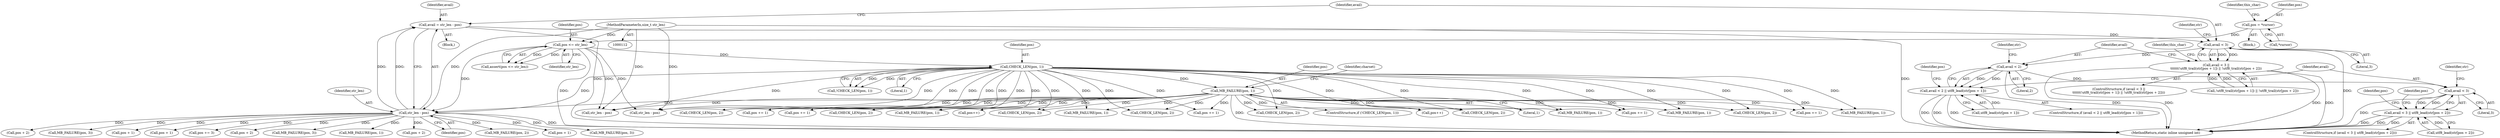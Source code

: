 digraph "0_php-src_0da8b8b801f9276359262f1ef8274c7812d3dfda?w=1_3@integer" {
"1000241" [label="(Call,avail = str_len - pos)"];
"1000243" [label="(Call,str_len - pos)"];
"1000133" [label="(Call,pos <= str_len)"];
"1000120" [label="(Call,pos = *cursor)"];
"1000115" [label="(MethodParameterIn,size_t str_len)"];
"1000141" [label="(Call,MB_FAILURE(pos, 1))"];
"1000138" [label="(Call,CHECK_LEN(pos, 1))"];
"1000248" [label="(Call,avail < 3)"];
"1000247" [label="(Call,avail < 3 ||\n\t\t\t\t\t\t!utf8_trail(str[pos + 1]) || !utf8_trail(str[pos + 2]))"];
"1000269" [label="(Call,avail < 2)"];
"1000268" [label="(Call,avail < 2 || utf8_lead(str[pos + 1]))"];
"1000284" [label="(Call,avail < 3)"];
"1000283" [label="(Call,avail < 3 || utf8_lead(str[pos + 2]))"];
"1000249" [label="(Identifier,avail)"];
"1000723" [label="(Call,pos += 1)"];
"1000274" [label="(Identifier,str)"];
"1000822" [label="(Call,MB_FAILURE(pos, 1))"];
"1000243" [label="(Call,str_len - pos)"];
"1000298" [label="(Identifier,pos)"];
"1000120" [label="(Call,pos = *cursor)"];
"1000286" [label="(Literal,3)"];
"1000293" [label="(Call,MB_FAILURE(pos, 2))"];
"1000514" [label="(Call,CHECK_LEN(pos, 2))"];
"1000956" [label="(Call,str_len - pos)"];
"1000137" [label="(Call,!CHECK_LEN(pos, 1))"];
"1000675" [label="(Call,CHECK_LEN(pos, 2))"];
"1001091" [label="(Call,MB_FAILURE(pos, 1))"];
"1000313" [label="(Call,pos + 1)"];
"1000134" [label="(Identifier,pos)"];
"1000271" [label="(Literal,2)"];
"1000330" [label="(Call,MB_FAILURE(pos, 3))"];
"1000139" [label="(Identifier,pos)"];
"1000122" [label="(Call,*cursor)"];
"1000846" [label="(Call,CHECK_LEN(pos, 2))"];
"1000290" [label="(Call,pos + 2)"];
"1000285" [label="(Identifier,avail)"];
"1000182" [label="(Call,CHECK_LEN(pos, 2))"];
"1000136" [label="(ControlStructure,if (!CHECK_LEN(pos, 1)))"];
"1000297" [label="(Call,MB_FAILURE(pos, 3))"];
"1000275" [label="(Call,pos + 1)"];
"1000256" [label="(Call,pos + 1)"];
"1000118" [label="(Block,)"];
"1000255" [label="(Identifier,str)"];
"1001100" [label="(Call,pos++)"];
"1000346" [label="(Call,pos += 3)"];
"1000760" [label="(Call,CHECK_LEN(pos, 2))"];
"1000246" [label="(ControlStructure,if (avail < 3 ||\n\t\t\t\t\t\t!utf8_trail(str[pos + 1]) || !utf8_trail(str[pos + 2])))"];
"1000143" [label="(Literal,1)"];
"1000126" [label="(Identifier,this_char)"];
"1000132" [label="(Call,assert(pos <= str_len))"];
"1000901" [label="(Call,CHECK_LEN(pos, 2))"];
"1000140" [label="(Literal,1)"];
"1000268" [label="(Call,avail < 2 || utf8_lead(str[pos + 1]))"];
"1000142" [label="(Identifier,pos)"];
"1000279" [label="(Identifier,pos)"];
"1000244" [label="(Identifier,str_len)"];
"1000115" [label="(MethodParameterIn,size_t str_len)"];
"1000270" [label="(Identifier,avail)"];
"1000564" [label="(Call,pos += 1)"];
"1001086" [label="(Call,pos += 1)"];
"1000588" [label="(Call,CHECK_LEN(pos, 2))"];
"1000133" [label="(Call,pos <= str_len)"];
"1000141" [label="(Call,MB_FAILURE(pos, 1))"];
"1001109" [label="(MethodReturn,static inline unsigned int)"];
"1000263" [label="(Call,pos + 2)"];
"1000241" [label="(Call,avail = str_len - pos)"];
"1000272" [label="(Call,utf8_lead(str[pos + 1]))"];
"1000294" [label="(Identifier,pos)"];
"1000239" [label="(Block,)"];
"1000171" [label="(Call,MB_FAILURE(pos, 1))"];
"1000248" [label="(Call,avail < 3)"];
"1000343" [label="(Call,MB_FAILURE(pos, 3))"];
"1000247" [label="(Call,avail < 3 ||\n\t\t\t\t\t\t!utf8_trail(str[pos + 1]) || !utf8_trail(str[pos + 2]))"];
"1000283" [label="(Call,avail < 3 || utf8_lead(str[pos + 2]))"];
"1000138" [label="(Call,CHECK_LEN(pos, 1))"];
"1000145" [label="(Identifier,charset)"];
"1000267" [label="(ControlStructure,if (avail < 2 || utf8_lead(str[pos + 1])))"];
"1000163" [label="(Call,pos++)"];
"1000278" [label="(Call,MB_FAILURE(pos, 1))"];
"1000242" [label="(Identifier,avail)"];
"1000251" [label="(Call,!utf8_trail(str[pos + 1]) || !utf8_trail(str[pos + 2]))"];
"1000284" [label="(Call,avail < 3)"];
"1000651" [label="(Call,pos += 1)"];
"1000135" [label="(Identifier,str_len)"];
"1000301" [label="(Identifier,this_char)"];
"1000728" [label="(Call,MB_FAILURE(pos, 1))"];
"1000269" [label="(Call,avail < 2)"];
"1000282" [label="(ControlStructure,if (avail < 3 || utf8_lead(str[pos + 2])))"];
"1000287" [label="(Call,utf8_lead(str[pos + 2]))"];
"1000817" [label="(Call,pos += 1)"];
"1000358" [label="(Call,str_len - pos)"];
"1000289" [label="(Identifier,str)"];
"1000321" [label="(Call,pos + 2)"];
"1000245" [label="(Identifier,pos)"];
"1000250" [label="(Literal,3)"];
"1000490" [label="(Call,MB_FAILURE(pos, 1))"];
"1000121" [label="(Identifier,pos)"];
"1000241" -> "1000239"  [label="AST: "];
"1000241" -> "1000243"  [label="CFG: "];
"1000242" -> "1000241"  [label="AST: "];
"1000243" -> "1000241"  [label="AST: "];
"1000249" -> "1000241"  [label="CFG: "];
"1000241" -> "1001109"  [label="DDG: "];
"1000243" -> "1000241"  [label="DDG: "];
"1000243" -> "1000241"  [label="DDG: "];
"1000241" -> "1000248"  [label="DDG: "];
"1000243" -> "1000245"  [label="CFG: "];
"1000244" -> "1000243"  [label="AST: "];
"1000245" -> "1000243"  [label="AST: "];
"1000243" -> "1001109"  [label="DDG: "];
"1000133" -> "1000243"  [label="DDG: "];
"1000115" -> "1000243"  [label="DDG: "];
"1000141" -> "1000243"  [label="DDG: "];
"1000138" -> "1000243"  [label="DDG: "];
"1000243" -> "1000256"  [label="DDG: "];
"1000243" -> "1000263"  [label="DDG: "];
"1000243" -> "1000275"  [label="DDG: "];
"1000243" -> "1000278"  [label="DDG: "];
"1000243" -> "1000290"  [label="DDG: "];
"1000243" -> "1000293"  [label="DDG: "];
"1000243" -> "1000297"  [label="DDG: "];
"1000243" -> "1000313"  [label="DDG: "];
"1000243" -> "1000321"  [label="DDG: "];
"1000243" -> "1000330"  [label="DDG: "];
"1000243" -> "1000343"  [label="DDG: "];
"1000243" -> "1000346"  [label="DDG: "];
"1000133" -> "1000132"  [label="AST: "];
"1000133" -> "1000135"  [label="CFG: "];
"1000134" -> "1000133"  [label="AST: "];
"1000135" -> "1000133"  [label="AST: "];
"1000132" -> "1000133"  [label="CFG: "];
"1000133" -> "1001109"  [label="DDG: "];
"1000133" -> "1000132"  [label="DDG: "];
"1000133" -> "1000132"  [label="DDG: "];
"1000120" -> "1000133"  [label="DDG: "];
"1000115" -> "1000133"  [label="DDG: "];
"1000133" -> "1000138"  [label="DDG: "];
"1000133" -> "1000358"  [label="DDG: "];
"1000133" -> "1000956"  [label="DDG: "];
"1000120" -> "1000118"  [label="AST: "];
"1000120" -> "1000122"  [label="CFG: "];
"1000121" -> "1000120"  [label="AST: "];
"1000122" -> "1000120"  [label="AST: "];
"1000126" -> "1000120"  [label="CFG: "];
"1000115" -> "1000112"  [label="AST: "];
"1000115" -> "1001109"  [label="DDG: "];
"1000115" -> "1000358"  [label="DDG: "];
"1000115" -> "1000956"  [label="DDG: "];
"1000141" -> "1000136"  [label="AST: "];
"1000141" -> "1000143"  [label="CFG: "];
"1000142" -> "1000141"  [label="AST: "];
"1000143" -> "1000141"  [label="AST: "];
"1000145" -> "1000141"  [label="CFG: "];
"1000141" -> "1001109"  [label="DDG: "];
"1000138" -> "1000141"  [label="DDG: "];
"1000141" -> "1000163"  [label="DDG: "];
"1000141" -> "1000171"  [label="DDG: "];
"1000141" -> "1000182"  [label="DDG: "];
"1000141" -> "1000358"  [label="DDG: "];
"1000141" -> "1000490"  [label="DDG: "];
"1000141" -> "1000514"  [label="DDG: "];
"1000141" -> "1000564"  [label="DDG: "];
"1000141" -> "1000588"  [label="DDG: "];
"1000141" -> "1000651"  [label="DDG: "];
"1000141" -> "1000675"  [label="DDG: "];
"1000141" -> "1000723"  [label="DDG: "];
"1000141" -> "1000728"  [label="DDG: "];
"1000141" -> "1000760"  [label="DDG: "];
"1000141" -> "1000817"  [label="DDG: "];
"1000141" -> "1000822"  [label="DDG: "];
"1000141" -> "1000846"  [label="DDG: "];
"1000141" -> "1000901"  [label="DDG: "];
"1000141" -> "1000956"  [label="DDG: "];
"1000141" -> "1001086"  [label="DDG: "];
"1000141" -> "1001091"  [label="DDG: "];
"1000141" -> "1001100"  [label="DDG: "];
"1000138" -> "1000137"  [label="AST: "];
"1000138" -> "1000140"  [label="CFG: "];
"1000139" -> "1000138"  [label="AST: "];
"1000140" -> "1000138"  [label="AST: "];
"1000137" -> "1000138"  [label="CFG: "];
"1000138" -> "1000137"  [label="DDG: "];
"1000138" -> "1000137"  [label="DDG: "];
"1000138" -> "1000163"  [label="DDG: "];
"1000138" -> "1000171"  [label="DDG: "];
"1000138" -> "1000182"  [label="DDG: "];
"1000138" -> "1000358"  [label="DDG: "];
"1000138" -> "1000490"  [label="DDG: "];
"1000138" -> "1000514"  [label="DDG: "];
"1000138" -> "1000564"  [label="DDG: "];
"1000138" -> "1000588"  [label="DDG: "];
"1000138" -> "1000651"  [label="DDG: "];
"1000138" -> "1000675"  [label="DDG: "];
"1000138" -> "1000723"  [label="DDG: "];
"1000138" -> "1000728"  [label="DDG: "];
"1000138" -> "1000760"  [label="DDG: "];
"1000138" -> "1000817"  [label="DDG: "];
"1000138" -> "1000822"  [label="DDG: "];
"1000138" -> "1000846"  [label="DDG: "];
"1000138" -> "1000901"  [label="DDG: "];
"1000138" -> "1000956"  [label="DDG: "];
"1000138" -> "1001086"  [label="DDG: "];
"1000138" -> "1001091"  [label="DDG: "];
"1000138" -> "1001100"  [label="DDG: "];
"1000248" -> "1000247"  [label="AST: "];
"1000248" -> "1000250"  [label="CFG: "];
"1000249" -> "1000248"  [label="AST: "];
"1000250" -> "1000248"  [label="AST: "];
"1000255" -> "1000248"  [label="CFG: "];
"1000247" -> "1000248"  [label="CFG: "];
"1000248" -> "1001109"  [label="DDG: "];
"1000248" -> "1000247"  [label="DDG: "];
"1000248" -> "1000247"  [label="DDG: "];
"1000248" -> "1000269"  [label="DDG: "];
"1000247" -> "1000246"  [label="AST: "];
"1000247" -> "1000251"  [label="CFG: "];
"1000251" -> "1000247"  [label="AST: "];
"1000270" -> "1000247"  [label="CFG: "];
"1000301" -> "1000247"  [label="CFG: "];
"1000247" -> "1001109"  [label="DDG: "];
"1000247" -> "1001109"  [label="DDG: "];
"1000247" -> "1001109"  [label="DDG: "];
"1000251" -> "1000247"  [label="DDG: "];
"1000251" -> "1000247"  [label="DDG: "];
"1000269" -> "1000268"  [label="AST: "];
"1000269" -> "1000271"  [label="CFG: "];
"1000270" -> "1000269"  [label="AST: "];
"1000271" -> "1000269"  [label="AST: "];
"1000274" -> "1000269"  [label="CFG: "];
"1000268" -> "1000269"  [label="CFG: "];
"1000269" -> "1001109"  [label="DDG: "];
"1000269" -> "1000268"  [label="DDG: "];
"1000269" -> "1000268"  [label="DDG: "];
"1000269" -> "1000284"  [label="DDG: "];
"1000268" -> "1000267"  [label="AST: "];
"1000268" -> "1000272"  [label="CFG: "];
"1000272" -> "1000268"  [label="AST: "];
"1000279" -> "1000268"  [label="CFG: "];
"1000285" -> "1000268"  [label="CFG: "];
"1000268" -> "1001109"  [label="DDG: "];
"1000268" -> "1001109"  [label="DDG: "];
"1000268" -> "1001109"  [label="DDG: "];
"1000272" -> "1000268"  [label="DDG: "];
"1000284" -> "1000283"  [label="AST: "];
"1000284" -> "1000286"  [label="CFG: "];
"1000285" -> "1000284"  [label="AST: "];
"1000286" -> "1000284"  [label="AST: "];
"1000289" -> "1000284"  [label="CFG: "];
"1000283" -> "1000284"  [label="CFG: "];
"1000284" -> "1001109"  [label="DDG: "];
"1000284" -> "1000283"  [label="DDG: "];
"1000284" -> "1000283"  [label="DDG: "];
"1000283" -> "1000282"  [label="AST: "];
"1000283" -> "1000287"  [label="CFG: "];
"1000287" -> "1000283"  [label="AST: "];
"1000294" -> "1000283"  [label="CFG: "];
"1000298" -> "1000283"  [label="CFG: "];
"1000283" -> "1001109"  [label="DDG: "];
"1000283" -> "1001109"  [label="DDG: "];
"1000283" -> "1001109"  [label="DDG: "];
"1000287" -> "1000283"  [label="DDG: "];
}
